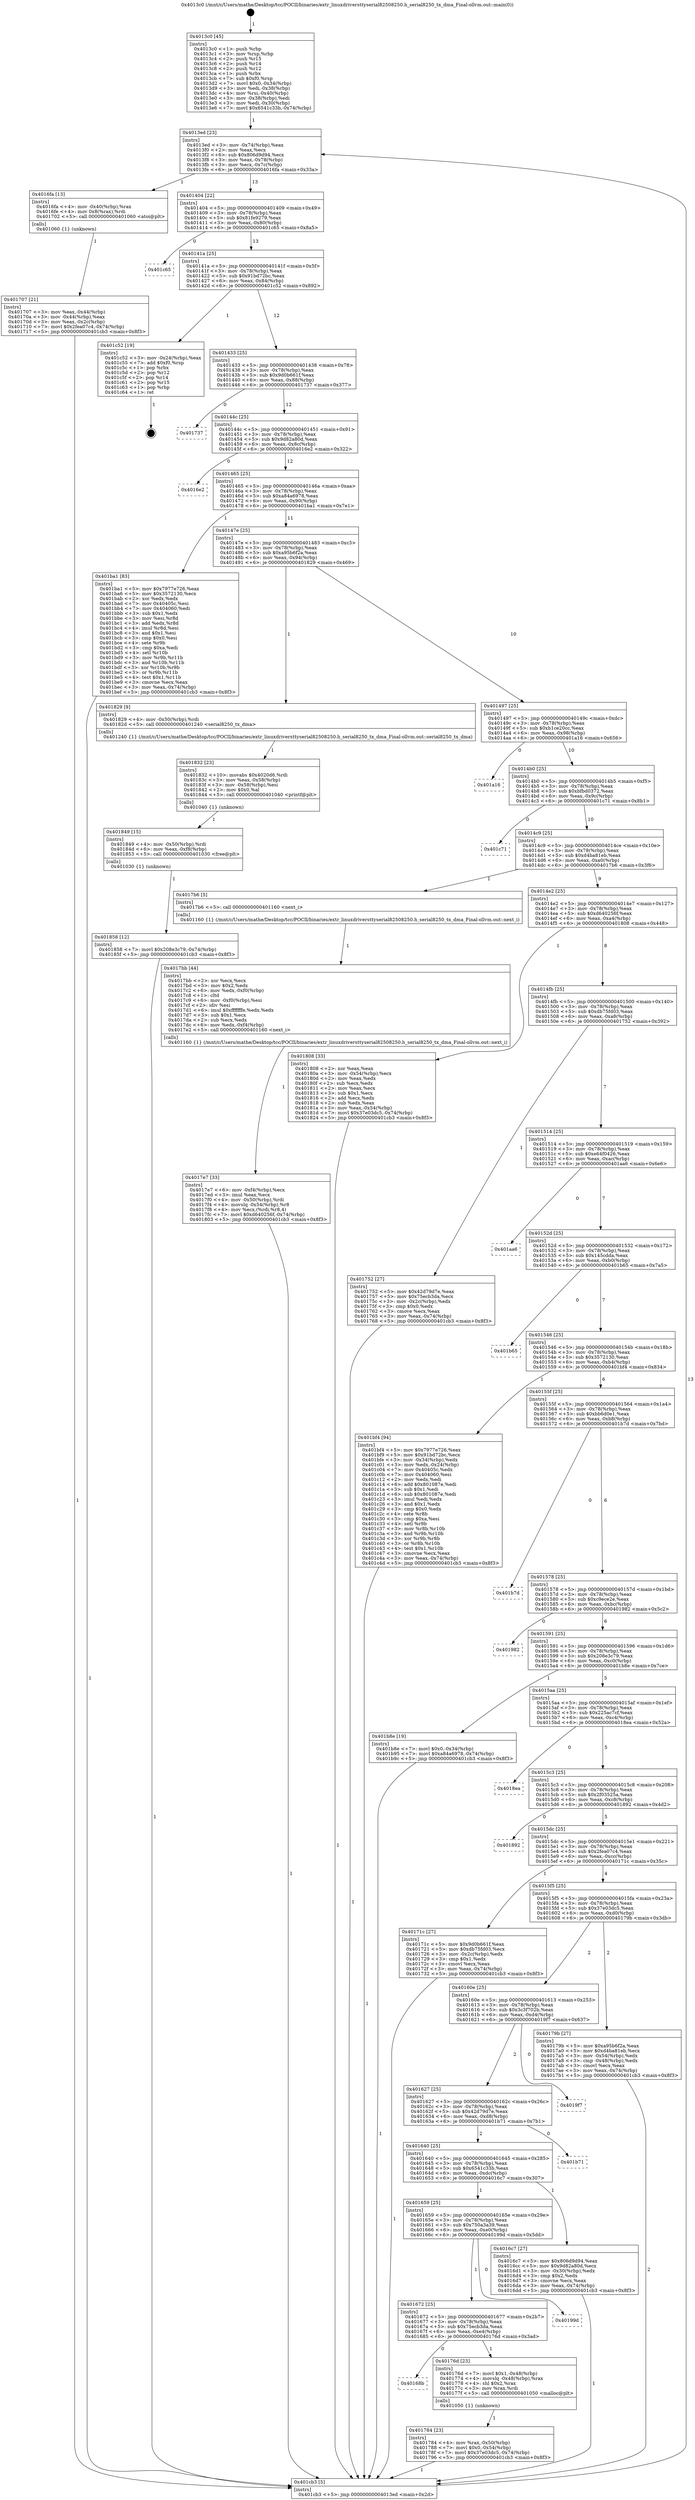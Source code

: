digraph "0x4013c0" {
  label = "0x4013c0 (/mnt/c/Users/mathe/Desktop/tcc/POCII/binaries/extr_linuxdriversttyserial82508250.h_serial8250_tx_dma_Final-ollvm.out::main(0))"
  labelloc = "t"
  node[shape=record]

  Entry [label="",width=0.3,height=0.3,shape=circle,fillcolor=black,style=filled]
  "0x4013ed" [label="{
     0x4013ed [23]\l
     | [instrs]\l
     &nbsp;&nbsp;0x4013ed \<+3\>: mov -0x74(%rbp),%eax\l
     &nbsp;&nbsp;0x4013f0 \<+2\>: mov %eax,%ecx\l
     &nbsp;&nbsp;0x4013f2 \<+6\>: sub $0x806d9d94,%ecx\l
     &nbsp;&nbsp;0x4013f8 \<+3\>: mov %eax,-0x78(%rbp)\l
     &nbsp;&nbsp;0x4013fb \<+3\>: mov %ecx,-0x7c(%rbp)\l
     &nbsp;&nbsp;0x4013fe \<+6\>: je 00000000004016fa \<main+0x33a\>\l
  }"]
  "0x4016fa" [label="{
     0x4016fa [13]\l
     | [instrs]\l
     &nbsp;&nbsp;0x4016fa \<+4\>: mov -0x40(%rbp),%rax\l
     &nbsp;&nbsp;0x4016fe \<+4\>: mov 0x8(%rax),%rdi\l
     &nbsp;&nbsp;0x401702 \<+5\>: call 0000000000401060 \<atoi@plt\>\l
     | [calls]\l
     &nbsp;&nbsp;0x401060 \{1\} (unknown)\l
  }"]
  "0x401404" [label="{
     0x401404 [22]\l
     | [instrs]\l
     &nbsp;&nbsp;0x401404 \<+5\>: jmp 0000000000401409 \<main+0x49\>\l
     &nbsp;&nbsp;0x401409 \<+3\>: mov -0x78(%rbp),%eax\l
     &nbsp;&nbsp;0x40140c \<+5\>: sub $0x81fe9279,%eax\l
     &nbsp;&nbsp;0x401411 \<+3\>: mov %eax,-0x80(%rbp)\l
     &nbsp;&nbsp;0x401414 \<+6\>: je 0000000000401c65 \<main+0x8a5\>\l
  }"]
  Exit [label="",width=0.3,height=0.3,shape=circle,fillcolor=black,style=filled,peripheries=2]
  "0x401c65" [label="{
     0x401c65\l
  }", style=dashed]
  "0x40141a" [label="{
     0x40141a [25]\l
     | [instrs]\l
     &nbsp;&nbsp;0x40141a \<+5\>: jmp 000000000040141f \<main+0x5f\>\l
     &nbsp;&nbsp;0x40141f \<+3\>: mov -0x78(%rbp),%eax\l
     &nbsp;&nbsp;0x401422 \<+5\>: sub $0x91bd72bc,%eax\l
     &nbsp;&nbsp;0x401427 \<+6\>: mov %eax,-0x84(%rbp)\l
     &nbsp;&nbsp;0x40142d \<+6\>: je 0000000000401c52 \<main+0x892\>\l
  }"]
  "0x401858" [label="{
     0x401858 [12]\l
     | [instrs]\l
     &nbsp;&nbsp;0x401858 \<+7\>: movl $0x208e3c79,-0x74(%rbp)\l
     &nbsp;&nbsp;0x40185f \<+5\>: jmp 0000000000401cb3 \<main+0x8f3\>\l
  }"]
  "0x401c52" [label="{
     0x401c52 [19]\l
     | [instrs]\l
     &nbsp;&nbsp;0x401c52 \<+3\>: mov -0x24(%rbp),%eax\l
     &nbsp;&nbsp;0x401c55 \<+7\>: add $0xf0,%rsp\l
     &nbsp;&nbsp;0x401c5c \<+1\>: pop %rbx\l
     &nbsp;&nbsp;0x401c5d \<+2\>: pop %r12\l
     &nbsp;&nbsp;0x401c5f \<+2\>: pop %r14\l
     &nbsp;&nbsp;0x401c61 \<+2\>: pop %r15\l
     &nbsp;&nbsp;0x401c63 \<+1\>: pop %rbp\l
     &nbsp;&nbsp;0x401c64 \<+1\>: ret\l
  }"]
  "0x401433" [label="{
     0x401433 [25]\l
     | [instrs]\l
     &nbsp;&nbsp;0x401433 \<+5\>: jmp 0000000000401438 \<main+0x78\>\l
     &nbsp;&nbsp;0x401438 \<+3\>: mov -0x78(%rbp),%eax\l
     &nbsp;&nbsp;0x40143b \<+5\>: sub $0x9d0b661f,%eax\l
     &nbsp;&nbsp;0x401440 \<+6\>: mov %eax,-0x88(%rbp)\l
     &nbsp;&nbsp;0x401446 \<+6\>: je 0000000000401737 \<main+0x377\>\l
  }"]
  "0x401849" [label="{
     0x401849 [15]\l
     | [instrs]\l
     &nbsp;&nbsp;0x401849 \<+4\>: mov -0x50(%rbp),%rdi\l
     &nbsp;&nbsp;0x40184d \<+6\>: mov %eax,-0xf8(%rbp)\l
     &nbsp;&nbsp;0x401853 \<+5\>: call 0000000000401030 \<free@plt\>\l
     | [calls]\l
     &nbsp;&nbsp;0x401030 \{1\} (unknown)\l
  }"]
  "0x401737" [label="{
     0x401737\l
  }", style=dashed]
  "0x40144c" [label="{
     0x40144c [25]\l
     | [instrs]\l
     &nbsp;&nbsp;0x40144c \<+5\>: jmp 0000000000401451 \<main+0x91\>\l
     &nbsp;&nbsp;0x401451 \<+3\>: mov -0x78(%rbp),%eax\l
     &nbsp;&nbsp;0x401454 \<+5\>: sub $0x9d82a80d,%eax\l
     &nbsp;&nbsp;0x401459 \<+6\>: mov %eax,-0x8c(%rbp)\l
     &nbsp;&nbsp;0x40145f \<+6\>: je 00000000004016e2 \<main+0x322\>\l
  }"]
  "0x401832" [label="{
     0x401832 [23]\l
     | [instrs]\l
     &nbsp;&nbsp;0x401832 \<+10\>: movabs $0x4020d6,%rdi\l
     &nbsp;&nbsp;0x40183c \<+3\>: mov %eax,-0x58(%rbp)\l
     &nbsp;&nbsp;0x40183f \<+3\>: mov -0x58(%rbp),%esi\l
     &nbsp;&nbsp;0x401842 \<+2\>: mov $0x0,%al\l
     &nbsp;&nbsp;0x401844 \<+5\>: call 0000000000401040 \<printf@plt\>\l
     | [calls]\l
     &nbsp;&nbsp;0x401040 \{1\} (unknown)\l
  }"]
  "0x4016e2" [label="{
     0x4016e2\l
  }", style=dashed]
  "0x401465" [label="{
     0x401465 [25]\l
     | [instrs]\l
     &nbsp;&nbsp;0x401465 \<+5\>: jmp 000000000040146a \<main+0xaa\>\l
     &nbsp;&nbsp;0x40146a \<+3\>: mov -0x78(%rbp),%eax\l
     &nbsp;&nbsp;0x40146d \<+5\>: sub $0xa84a6978,%eax\l
     &nbsp;&nbsp;0x401472 \<+6\>: mov %eax,-0x90(%rbp)\l
     &nbsp;&nbsp;0x401478 \<+6\>: je 0000000000401ba1 \<main+0x7e1\>\l
  }"]
  "0x4017e7" [label="{
     0x4017e7 [33]\l
     | [instrs]\l
     &nbsp;&nbsp;0x4017e7 \<+6\>: mov -0xf4(%rbp),%ecx\l
     &nbsp;&nbsp;0x4017ed \<+3\>: imul %eax,%ecx\l
     &nbsp;&nbsp;0x4017f0 \<+4\>: mov -0x50(%rbp),%rdi\l
     &nbsp;&nbsp;0x4017f4 \<+4\>: movslq -0x54(%rbp),%r8\l
     &nbsp;&nbsp;0x4017f8 \<+4\>: mov %ecx,(%rdi,%r8,4)\l
     &nbsp;&nbsp;0x4017fc \<+7\>: movl $0xd640256f,-0x74(%rbp)\l
     &nbsp;&nbsp;0x401803 \<+5\>: jmp 0000000000401cb3 \<main+0x8f3\>\l
  }"]
  "0x401ba1" [label="{
     0x401ba1 [83]\l
     | [instrs]\l
     &nbsp;&nbsp;0x401ba1 \<+5\>: mov $0x7977e726,%eax\l
     &nbsp;&nbsp;0x401ba6 \<+5\>: mov $0x3572130,%ecx\l
     &nbsp;&nbsp;0x401bab \<+2\>: xor %edx,%edx\l
     &nbsp;&nbsp;0x401bad \<+7\>: mov 0x40405c,%esi\l
     &nbsp;&nbsp;0x401bb4 \<+7\>: mov 0x404060,%edi\l
     &nbsp;&nbsp;0x401bbb \<+3\>: sub $0x1,%edx\l
     &nbsp;&nbsp;0x401bbe \<+3\>: mov %esi,%r8d\l
     &nbsp;&nbsp;0x401bc1 \<+3\>: add %edx,%r8d\l
     &nbsp;&nbsp;0x401bc4 \<+4\>: imul %r8d,%esi\l
     &nbsp;&nbsp;0x401bc8 \<+3\>: and $0x1,%esi\l
     &nbsp;&nbsp;0x401bcb \<+3\>: cmp $0x0,%esi\l
     &nbsp;&nbsp;0x401bce \<+4\>: sete %r9b\l
     &nbsp;&nbsp;0x401bd2 \<+3\>: cmp $0xa,%edi\l
     &nbsp;&nbsp;0x401bd5 \<+4\>: setl %r10b\l
     &nbsp;&nbsp;0x401bd9 \<+3\>: mov %r9b,%r11b\l
     &nbsp;&nbsp;0x401bdc \<+3\>: and %r10b,%r11b\l
     &nbsp;&nbsp;0x401bdf \<+3\>: xor %r10b,%r9b\l
     &nbsp;&nbsp;0x401be2 \<+3\>: or %r9b,%r11b\l
     &nbsp;&nbsp;0x401be5 \<+4\>: test $0x1,%r11b\l
     &nbsp;&nbsp;0x401be9 \<+3\>: cmovne %ecx,%eax\l
     &nbsp;&nbsp;0x401bec \<+3\>: mov %eax,-0x74(%rbp)\l
     &nbsp;&nbsp;0x401bef \<+5\>: jmp 0000000000401cb3 \<main+0x8f3\>\l
  }"]
  "0x40147e" [label="{
     0x40147e [25]\l
     | [instrs]\l
     &nbsp;&nbsp;0x40147e \<+5\>: jmp 0000000000401483 \<main+0xc3\>\l
     &nbsp;&nbsp;0x401483 \<+3\>: mov -0x78(%rbp),%eax\l
     &nbsp;&nbsp;0x401486 \<+5\>: sub $0xa95b6f2a,%eax\l
     &nbsp;&nbsp;0x40148b \<+6\>: mov %eax,-0x94(%rbp)\l
     &nbsp;&nbsp;0x401491 \<+6\>: je 0000000000401829 \<main+0x469\>\l
  }"]
  "0x4017bb" [label="{
     0x4017bb [44]\l
     | [instrs]\l
     &nbsp;&nbsp;0x4017bb \<+2\>: xor %ecx,%ecx\l
     &nbsp;&nbsp;0x4017bd \<+5\>: mov $0x2,%edx\l
     &nbsp;&nbsp;0x4017c2 \<+6\>: mov %edx,-0xf0(%rbp)\l
     &nbsp;&nbsp;0x4017c8 \<+1\>: cltd\l
     &nbsp;&nbsp;0x4017c9 \<+6\>: mov -0xf0(%rbp),%esi\l
     &nbsp;&nbsp;0x4017cf \<+2\>: idiv %esi\l
     &nbsp;&nbsp;0x4017d1 \<+6\>: imul $0xfffffffe,%edx,%edx\l
     &nbsp;&nbsp;0x4017d7 \<+3\>: sub $0x1,%ecx\l
     &nbsp;&nbsp;0x4017da \<+2\>: sub %ecx,%edx\l
     &nbsp;&nbsp;0x4017dc \<+6\>: mov %edx,-0xf4(%rbp)\l
     &nbsp;&nbsp;0x4017e2 \<+5\>: call 0000000000401160 \<next_i\>\l
     | [calls]\l
     &nbsp;&nbsp;0x401160 \{1\} (/mnt/c/Users/mathe/Desktop/tcc/POCII/binaries/extr_linuxdriversttyserial82508250.h_serial8250_tx_dma_Final-ollvm.out::next_i)\l
  }"]
  "0x401829" [label="{
     0x401829 [9]\l
     | [instrs]\l
     &nbsp;&nbsp;0x401829 \<+4\>: mov -0x50(%rbp),%rdi\l
     &nbsp;&nbsp;0x40182d \<+5\>: call 0000000000401240 \<serial8250_tx_dma\>\l
     | [calls]\l
     &nbsp;&nbsp;0x401240 \{1\} (/mnt/c/Users/mathe/Desktop/tcc/POCII/binaries/extr_linuxdriversttyserial82508250.h_serial8250_tx_dma_Final-ollvm.out::serial8250_tx_dma)\l
  }"]
  "0x401497" [label="{
     0x401497 [25]\l
     | [instrs]\l
     &nbsp;&nbsp;0x401497 \<+5\>: jmp 000000000040149c \<main+0xdc\>\l
     &nbsp;&nbsp;0x40149c \<+3\>: mov -0x78(%rbp),%eax\l
     &nbsp;&nbsp;0x40149f \<+5\>: sub $0xb1ce20cc,%eax\l
     &nbsp;&nbsp;0x4014a4 \<+6\>: mov %eax,-0x98(%rbp)\l
     &nbsp;&nbsp;0x4014aa \<+6\>: je 0000000000401a16 \<main+0x656\>\l
  }"]
  "0x401784" [label="{
     0x401784 [23]\l
     | [instrs]\l
     &nbsp;&nbsp;0x401784 \<+4\>: mov %rax,-0x50(%rbp)\l
     &nbsp;&nbsp;0x401788 \<+7\>: movl $0x0,-0x54(%rbp)\l
     &nbsp;&nbsp;0x40178f \<+7\>: movl $0x37e03dc5,-0x74(%rbp)\l
     &nbsp;&nbsp;0x401796 \<+5\>: jmp 0000000000401cb3 \<main+0x8f3\>\l
  }"]
  "0x401a16" [label="{
     0x401a16\l
  }", style=dashed]
  "0x4014b0" [label="{
     0x4014b0 [25]\l
     | [instrs]\l
     &nbsp;&nbsp;0x4014b0 \<+5\>: jmp 00000000004014b5 \<main+0xf5\>\l
     &nbsp;&nbsp;0x4014b5 \<+3\>: mov -0x78(%rbp),%eax\l
     &nbsp;&nbsp;0x4014b8 \<+5\>: sub $0xbfbd0372,%eax\l
     &nbsp;&nbsp;0x4014bd \<+6\>: mov %eax,-0x9c(%rbp)\l
     &nbsp;&nbsp;0x4014c3 \<+6\>: je 0000000000401c71 \<main+0x8b1\>\l
  }"]
  "0x40168b" [label="{
     0x40168b\l
  }", style=dashed]
  "0x401c71" [label="{
     0x401c71\l
  }", style=dashed]
  "0x4014c9" [label="{
     0x4014c9 [25]\l
     | [instrs]\l
     &nbsp;&nbsp;0x4014c9 \<+5\>: jmp 00000000004014ce \<main+0x10e\>\l
     &nbsp;&nbsp;0x4014ce \<+3\>: mov -0x78(%rbp),%eax\l
     &nbsp;&nbsp;0x4014d1 \<+5\>: sub $0xd4ba81eb,%eax\l
     &nbsp;&nbsp;0x4014d6 \<+6\>: mov %eax,-0xa0(%rbp)\l
     &nbsp;&nbsp;0x4014dc \<+6\>: je 00000000004017b6 \<main+0x3f6\>\l
  }"]
  "0x40176d" [label="{
     0x40176d [23]\l
     | [instrs]\l
     &nbsp;&nbsp;0x40176d \<+7\>: movl $0x1,-0x48(%rbp)\l
     &nbsp;&nbsp;0x401774 \<+4\>: movslq -0x48(%rbp),%rax\l
     &nbsp;&nbsp;0x401778 \<+4\>: shl $0x2,%rax\l
     &nbsp;&nbsp;0x40177c \<+3\>: mov %rax,%rdi\l
     &nbsp;&nbsp;0x40177f \<+5\>: call 0000000000401050 \<malloc@plt\>\l
     | [calls]\l
     &nbsp;&nbsp;0x401050 \{1\} (unknown)\l
  }"]
  "0x4017b6" [label="{
     0x4017b6 [5]\l
     | [instrs]\l
     &nbsp;&nbsp;0x4017b6 \<+5\>: call 0000000000401160 \<next_i\>\l
     | [calls]\l
     &nbsp;&nbsp;0x401160 \{1\} (/mnt/c/Users/mathe/Desktop/tcc/POCII/binaries/extr_linuxdriversttyserial82508250.h_serial8250_tx_dma_Final-ollvm.out::next_i)\l
  }"]
  "0x4014e2" [label="{
     0x4014e2 [25]\l
     | [instrs]\l
     &nbsp;&nbsp;0x4014e2 \<+5\>: jmp 00000000004014e7 \<main+0x127\>\l
     &nbsp;&nbsp;0x4014e7 \<+3\>: mov -0x78(%rbp),%eax\l
     &nbsp;&nbsp;0x4014ea \<+5\>: sub $0xd640256f,%eax\l
     &nbsp;&nbsp;0x4014ef \<+6\>: mov %eax,-0xa4(%rbp)\l
     &nbsp;&nbsp;0x4014f5 \<+6\>: je 0000000000401808 \<main+0x448\>\l
  }"]
  "0x401672" [label="{
     0x401672 [25]\l
     | [instrs]\l
     &nbsp;&nbsp;0x401672 \<+5\>: jmp 0000000000401677 \<main+0x2b7\>\l
     &nbsp;&nbsp;0x401677 \<+3\>: mov -0x78(%rbp),%eax\l
     &nbsp;&nbsp;0x40167a \<+5\>: sub $0x75ecb3da,%eax\l
     &nbsp;&nbsp;0x40167f \<+6\>: mov %eax,-0xe4(%rbp)\l
     &nbsp;&nbsp;0x401685 \<+6\>: je 000000000040176d \<main+0x3ad\>\l
  }"]
  "0x401808" [label="{
     0x401808 [33]\l
     | [instrs]\l
     &nbsp;&nbsp;0x401808 \<+2\>: xor %eax,%eax\l
     &nbsp;&nbsp;0x40180a \<+3\>: mov -0x54(%rbp),%ecx\l
     &nbsp;&nbsp;0x40180d \<+2\>: mov %eax,%edx\l
     &nbsp;&nbsp;0x40180f \<+2\>: sub %ecx,%edx\l
     &nbsp;&nbsp;0x401811 \<+2\>: mov %eax,%ecx\l
     &nbsp;&nbsp;0x401813 \<+3\>: sub $0x1,%ecx\l
     &nbsp;&nbsp;0x401816 \<+2\>: add %ecx,%edx\l
     &nbsp;&nbsp;0x401818 \<+2\>: sub %edx,%eax\l
     &nbsp;&nbsp;0x40181a \<+3\>: mov %eax,-0x54(%rbp)\l
     &nbsp;&nbsp;0x40181d \<+7\>: movl $0x37e03dc5,-0x74(%rbp)\l
     &nbsp;&nbsp;0x401824 \<+5\>: jmp 0000000000401cb3 \<main+0x8f3\>\l
  }"]
  "0x4014fb" [label="{
     0x4014fb [25]\l
     | [instrs]\l
     &nbsp;&nbsp;0x4014fb \<+5\>: jmp 0000000000401500 \<main+0x140\>\l
     &nbsp;&nbsp;0x401500 \<+3\>: mov -0x78(%rbp),%eax\l
     &nbsp;&nbsp;0x401503 \<+5\>: sub $0xdb75fd03,%eax\l
     &nbsp;&nbsp;0x401508 \<+6\>: mov %eax,-0xa8(%rbp)\l
     &nbsp;&nbsp;0x40150e \<+6\>: je 0000000000401752 \<main+0x392\>\l
  }"]
  "0x40199d" [label="{
     0x40199d\l
  }", style=dashed]
  "0x401752" [label="{
     0x401752 [27]\l
     | [instrs]\l
     &nbsp;&nbsp;0x401752 \<+5\>: mov $0x42d79d7e,%eax\l
     &nbsp;&nbsp;0x401757 \<+5\>: mov $0x75ecb3da,%ecx\l
     &nbsp;&nbsp;0x40175c \<+3\>: mov -0x2c(%rbp),%edx\l
     &nbsp;&nbsp;0x40175f \<+3\>: cmp $0x0,%edx\l
     &nbsp;&nbsp;0x401762 \<+3\>: cmove %ecx,%eax\l
     &nbsp;&nbsp;0x401765 \<+3\>: mov %eax,-0x74(%rbp)\l
     &nbsp;&nbsp;0x401768 \<+5\>: jmp 0000000000401cb3 \<main+0x8f3\>\l
  }"]
  "0x401514" [label="{
     0x401514 [25]\l
     | [instrs]\l
     &nbsp;&nbsp;0x401514 \<+5\>: jmp 0000000000401519 \<main+0x159\>\l
     &nbsp;&nbsp;0x401519 \<+3\>: mov -0x78(%rbp),%eax\l
     &nbsp;&nbsp;0x40151c \<+5\>: sub $0xe64f0426,%eax\l
     &nbsp;&nbsp;0x401521 \<+6\>: mov %eax,-0xac(%rbp)\l
     &nbsp;&nbsp;0x401527 \<+6\>: je 0000000000401aa6 \<main+0x6e6\>\l
  }"]
  "0x401707" [label="{
     0x401707 [21]\l
     | [instrs]\l
     &nbsp;&nbsp;0x401707 \<+3\>: mov %eax,-0x44(%rbp)\l
     &nbsp;&nbsp;0x40170a \<+3\>: mov -0x44(%rbp),%eax\l
     &nbsp;&nbsp;0x40170d \<+3\>: mov %eax,-0x2c(%rbp)\l
     &nbsp;&nbsp;0x401710 \<+7\>: movl $0x2fea07c4,-0x74(%rbp)\l
     &nbsp;&nbsp;0x401717 \<+5\>: jmp 0000000000401cb3 \<main+0x8f3\>\l
  }"]
  "0x401aa6" [label="{
     0x401aa6\l
  }", style=dashed]
  "0x40152d" [label="{
     0x40152d [25]\l
     | [instrs]\l
     &nbsp;&nbsp;0x40152d \<+5\>: jmp 0000000000401532 \<main+0x172\>\l
     &nbsp;&nbsp;0x401532 \<+3\>: mov -0x78(%rbp),%eax\l
     &nbsp;&nbsp;0x401535 \<+5\>: sub $0x145cdda,%eax\l
     &nbsp;&nbsp;0x40153a \<+6\>: mov %eax,-0xb0(%rbp)\l
     &nbsp;&nbsp;0x401540 \<+6\>: je 0000000000401b65 \<main+0x7a5\>\l
  }"]
  "0x4013c0" [label="{
     0x4013c0 [45]\l
     | [instrs]\l
     &nbsp;&nbsp;0x4013c0 \<+1\>: push %rbp\l
     &nbsp;&nbsp;0x4013c1 \<+3\>: mov %rsp,%rbp\l
     &nbsp;&nbsp;0x4013c4 \<+2\>: push %r15\l
     &nbsp;&nbsp;0x4013c6 \<+2\>: push %r14\l
     &nbsp;&nbsp;0x4013c8 \<+2\>: push %r12\l
     &nbsp;&nbsp;0x4013ca \<+1\>: push %rbx\l
     &nbsp;&nbsp;0x4013cb \<+7\>: sub $0xf0,%rsp\l
     &nbsp;&nbsp;0x4013d2 \<+7\>: movl $0x0,-0x34(%rbp)\l
     &nbsp;&nbsp;0x4013d9 \<+3\>: mov %edi,-0x38(%rbp)\l
     &nbsp;&nbsp;0x4013dc \<+4\>: mov %rsi,-0x40(%rbp)\l
     &nbsp;&nbsp;0x4013e0 \<+3\>: mov -0x38(%rbp),%edi\l
     &nbsp;&nbsp;0x4013e3 \<+3\>: mov %edi,-0x30(%rbp)\l
     &nbsp;&nbsp;0x4013e6 \<+7\>: movl $0x6541c33b,-0x74(%rbp)\l
  }"]
  "0x401b65" [label="{
     0x401b65\l
  }", style=dashed]
  "0x401546" [label="{
     0x401546 [25]\l
     | [instrs]\l
     &nbsp;&nbsp;0x401546 \<+5\>: jmp 000000000040154b \<main+0x18b\>\l
     &nbsp;&nbsp;0x40154b \<+3\>: mov -0x78(%rbp),%eax\l
     &nbsp;&nbsp;0x40154e \<+5\>: sub $0x3572130,%eax\l
     &nbsp;&nbsp;0x401553 \<+6\>: mov %eax,-0xb4(%rbp)\l
     &nbsp;&nbsp;0x401559 \<+6\>: je 0000000000401bf4 \<main+0x834\>\l
  }"]
  "0x401cb3" [label="{
     0x401cb3 [5]\l
     | [instrs]\l
     &nbsp;&nbsp;0x401cb3 \<+5\>: jmp 00000000004013ed \<main+0x2d\>\l
  }"]
  "0x401bf4" [label="{
     0x401bf4 [94]\l
     | [instrs]\l
     &nbsp;&nbsp;0x401bf4 \<+5\>: mov $0x7977e726,%eax\l
     &nbsp;&nbsp;0x401bf9 \<+5\>: mov $0x91bd72bc,%ecx\l
     &nbsp;&nbsp;0x401bfe \<+3\>: mov -0x34(%rbp),%edx\l
     &nbsp;&nbsp;0x401c01 \<+3\>: mov %edx,-0x24(%rbp)\l
     &nbsp;&nbsp;0x401c04 \<+7\>: mov 0x40405c,%edx\l
     &nbsp;&nbsp;0x401c0b \<+7\>: mov 0x404060,%esi\l
     &nbsp;&nbsp;0x401c12 \<+2\>: mov %edx,%edi\l
     &nbsp;&nbsp;0x401c14 \<+6\>: add $0x801087e,%edi\l
     &nbsp;&nbsp;0x401c1a \<+3\>: sub $0x1,%edi\l
     &nbsp;&nbsp;0x401c1d \<+6\>: sub $0x801087e,%edi\l
     &nbsp;&nbsp;0x401c23 \<+3\>: imul %edi,%edx\l
     &nbsp;&nbsp;0x401c26 \<+3\>: and $0x1,%edx\l
     &nbsp;&nbsp;0x401c29 \<+3\>: cmp $0x0,%edx\l
     &nbsp;&nbsp;0x401c2c \<+4\>: sete %r8b\l
     &nbsp;&nbsp;0x401c30 \<+3\>: cmp $0xa,%esi\l
     &nbsp;&nbsp;0x401c33 \<+4\>: setl %r9b\l
     &nbsp;&nbsp;0x401c37 \<+3\>: mov %r8b,%r10b\l
     &nbsp;&nbsp;0x401c3a \<+3\>: and %r9b,%r10b\l
     &nbsp;&nbsp;0x401c3d \<+3\>: xor %r9b,%r8b\l
     &nbsp;&nbsp;0x401c40 \<+3\>: or %r8b,%r10b\l
     &nbsp;&nbsp;0x401c43 \<+4\>: test $0x1,%r10b\l
     &nbsp;&nbsp;0x401c47 \<+3\>: cmovne %ecx,%eax\l
     &nbsp;&nbsp;0x401c4a \<+3\>: mov %eax,-0x74(%rbp)\l
     &nbsp;&nbsp;0x401c4d \<+5\>: jmp 0000000000401cb3 \<main+0x8f3\>\l
  }"]
  "0x40155f" [label="{
     0x40155f [25]\l
     | [instrs]\l
     &nbsp;&nbsp;0x40155f \<+5\>: jmp 0000000000401564 \<main+0x1a4\>\l
     &nbsp;&nbsp;0x401564 \<+3\>: mov -0x78(%rbp),%eax\l
     &nbsp;&nbsp;0x401567 \<+5\>: sub $0xbb6d0e1,%eax\l
     &nbsp;&nbsp;0x40156c \<+6\>: mov %eax,-0xb8(%rbp)\l
     &nbsp;&nbsp;0x401572 \<+6\>: je 0000000000401b7d \<main+0x7bd\>\l
  }"]
  "0x401659" [label="{
     0x401659 [25]\l
     | [instrs]\l
     &nbsp;&nbsp;0x401659 \<+5\>: jmp 000000000040165e \<main+0x29e\>\l
     &nbsp;&nbsp;0x40165e \<+3\>: mov -0x78(%rbp),%eax\l
     &nbsp;&nbsp;0x401661 \<+5\>: sub $0x750a3a39,%eax\l
     &nbsp;&nbsp;0x401666 \<+6\>: mov %eax,-0xe0(%rbp)\l
     &nbsp;&nbsp;0x40166c \<+6\>: je 000000000040199d \<main+0x5dd\>\l
  }"]
  "0x401b7d" [label="{
     0x401b7d\l
  }", style=dashed]
  "0x401578" [label="{
     0x401578 [25]\l
     | [instrs]\l
     &nbsp;&nbsp;0x401578 \<+5\>: jmp 000000000040157d \<main+0x1bd\>\l
     &nbsp;&nbsp;0x40157d \<+3\>: mov -0x78(%rbp),%eax\l
     &nbsp;&nbsp;0x401580 \<+5\>: sub $0xc9ece2e,%eax\l
     &nbsp;&nbsp;0x401585 \<+6\>: mov %eax,-0xbc(%rbp)\l
     &nbsp;&nbsp;0x40158b \<+6\>: je 0000000000401982 \<main+0x5c2\>\l
  }"]
  "0x4016c7" [label="{
     0x4016c7 [27]\l
     | [instrs]\l
     &nbsp;&nbsp;0x4016c7 \<+5\>: mov $0x806d9d94,%eax\l
     &nbsp;&nbsp;0x4016cc \<+5\>: mov $0x9d82a80d,%ecx\l
     &nbsp;&nbsp;0x4016d1 \<+3\>: mov -0x30(%rbp),%edx\l
     &nbsp;&nbsp;0x4016d4 \<+3\>: cmp $0x2,%edx\l
     &nbsp;&nbsp;0x4016d7 \<+3\>: cmovne %ecx,%eax\l
     &nbsp;&nbsp;0x4016da \<+3\>: mov %eax,-0x74(%rbp)\l
     &nbsp;&nbsp;0x4016dd \<+5\>: jmp 0000000000401cb3 \<main+0x8f3\>\l
  }"]
  "0x401982" [label="{
     0x401982\l
  }", style=dashed]
  "0x401591" [label="{
     0x401591 [25]\l
     | [instrs]\l
     &nbsp;&nbsp;0x401591 \<+5\>: jmp 0000000000401596 \<main+0x1d6\>\l
     &nbsp;&nbsp;0x401596 \<+3\>: mov -0x78(%rbp),%eax\l
     &nbsp;&nbsp;0x401599 \<+5\>: sub $0x208e3c79,%eax\l
     &nbsp;&nbsp;0x40159e \<+6\>: mov %eax,-0xc0(%rbp)\l
     &nbsp;&nbsp;0x4015a4 \<+6\>: je 0000000000401b8e \<main+0x7ce\>\l
  }"]
  "0x401640" [label="{
     0x401640 [25]\l
     | [instrs]\l
     &nbsp;&nbsp;0x401640 \<+5\>: jmp 0000000000401645 \<main+0x285\>\l
     &nbsp;&nbsp;0x401645 \<+3\>: mov -0x78(%rbp),%eax\l
     &nbsp;&nbsp;0x401648 \<+5\>: sub $0x6541c33b,%eax\l
     &nbsp;&nbsp;0x40164d \<+6\>: mov %eax,-0xdc(%rbp)\l
     &nbsp;&nbsp;0x401653 \<+6\>: je 00000000004016c7 \<main+0x307\>\l
  }"]
  "0x401b8e" [label="{
     0x401b8e [19]\l
     | [instrs]\l
     &nbsp;&nbsp;0x401b8e \<+7\>: movl $0x0,-0x34(%rbp)\l
     &nbsp;&nbsp;0x401b95 \<+7\>: movl $0xa84a6978,-0x74(%rbp)\l
     &nbsp;&nbsp;0x401b9c \<+5\>: jmp 0000000000401cb3 \<main+0x8f3\>\l
  }"]
  "0x4015aa" [label="{
     0x4015aa [25]\l
     | [instrs]\l
     &nbsp;&nbsp;0x4015aa \<+5\>: jmp 00000000004015af \<main+0x1ef\>\l
     &nbsp;&nbsp;0x4015af \<+3\>: mov -0x78(%rbp),%eax\l
     &nbsp;&nbsp;0x4015b2 \<+5\>: sub $0x225ac7cf,%eax\l
     &nbsp;&nbsp;0x4015b7 \<+6\>: mov %eax,-0xc4(%rbp)\l
     &nbsp;&nbsp;0x4015bd \<+6\>: je 00000000004018ea \<main+0x52a\>\l
  }"]
  "0x401b71" [label="{
     0x401b71\l
  }", style=dashed]
  "0x4018ea" [label="{
     0x4018ea\l
  }", style=dashed]
  "0x4015c3" [label="{
     0x4015c3 [25]\l
     | [instrs]\l
     &nbsp;&nbsp;0x4015c3 \<+5\>: jmp 00000000004015c8 \<main+0x208\>\l
     &nbsp;&nbsp;0x4015c8 \<+3\>: mov -0x78(%rbp),%eax\l
     &nbsp;&nbsp;0x4015cb \<+5\>: sub $0x2f03525a,%eax\l
     &nbsp;&nbsp;0x4015d0 \<+6\>: mov %eax,-0xc8(%rbp)\l
     &nbsp;&nbsp;0x4015d6 \<+6\>: je 0000000000401892 \<main+0x4d2\>\l
  }"]
  "0x401627" [label="{
     0x401627 [25]\l
     | [instrs]\l
     &nbsp;&nbsp;0x401627 \<+5\>: jmp 000000000040162c \<main+0x26c\>\l
     &nbsp;&nbsp;0x40162c \<+3\>: mov -0x78(%rbp),%eax\l
     &nbsp;&nbsp;0x40162f \<+5\>: sub $0x42d79d7e,%eax\l
     &nbsp;&nbsp;0x401634 \<+6\>: mov %eax,-0xd8(%rbp)\l
     &nbsp;&nbsp;0x40163a \<+6\>: je 0000000000401b71 \<main+0x7b1\>\l
  }"]
  "0x401892" [label="{
     0x401892\l
  }", style=dashed]
  "0x4015dc" [label="{
     0x4015dc [25]\l
     | [instrs]\l
     &nbsp;&nbsp;0x4015dc \<+5\>: jmp 00000000004015e1 \<main+0x221\>\l
     &nbsp;&nbsp;0x4015e1 \<+3\>: mov -0x78(%rbp),%eax\l
     &nbsp;&nbsp;0x4015e4 \<+5\>: sub $0x2fea07c4,%eax\l
     &nbsp;&nbsp;0x4015e9 \<+6\>: mov %eax,-0xcc(%rbp)\l
     &nbsp;&nbsp;0x4015ef \<+6\>: je 000000000040171c \<main+0x35c\>\l
  }"]
  "0x4019f7" [label="{
     0x4019f7\l
  }", style=dashed]
  "0x40171c" [label="{
     0x40171c [27]\l
     | [instrs]\l
     &nbsp;&nbsp;0x40171c \<+5\>: mov $0x9d0b661f,%eax\l
     &nbsp;&nbsp;0x401721 \<+5\>: mov $0xdb75fd03,%ecx\l
     &nbsp;&nbsp;0x401726 \<+3\>: mov -0x2c(%rbp),%edx\l
     &nbsp;&nbsp;0x401729 \<+3\>: cmp $0x1,%edx\l
     &nbsp;&nbsp;0x40172c \<+3\>: cmovl %ecx,%eax\l
     &nbsp;&nbsp;0x40172f \<+3\>: mov %eax,-0x74(%rbp)\l
     &nbsp;&nbsp;0x401732 \<+5\>: jmp 0000000000401cb3 \<main+0x8f3\>\l
  }"]
  "0x4015f5" [label="{
     0x4015f5 [25]\l
     | [instrs]\l
     &nbsp;&nbsp;0x4015f5 \<+5\>: jmp 00000000004015fa \<main+0x23a\>\l
     &nbsp;&nbsp;0x4015fa \<+3\>: mov -0x78(%rbp),%eax\l
     &nbsp;&nbsp;0x4015fd \<+5\>: sub $0x37e03dc5,%eax\l
     &nbsp;&nbsp;0x401602 \<+6\>: mov %eax,-0xd0(%rbp)\l
     &nbsp;&nbsp;0x401608 \<+6\>: je 000000000040179b \<main+0x3db\>\l
  }"]
  "0x40160e" [label="{
     0x40160e [25]\l
     | [instrs]\l
     &nbsp;&nbsp;0x40160e \<+5\>: jmp 0000000000401613 \<main+0x253\>\l
     &nbsp;&nbsp;0x401613 \<+3\>: mov -0x78(%rbp),%eax\l
     &nbsp;&nbsp;0x401616 \<+5\>: sub $0x3c3f702b,%eax\l
     &nbsp;&nbsp;0x40161b \<+6\>: mov %eax,-0xd4(%rbp)\l
     &nbsp;&nbsp;0x401621 \<+6\>: je 00000000004019f7 \<main+0x637\>\l
  }"]
  "0x40179b" [label="{
     0x40179b [27]\l
     | [instrs]\l
     &nbsp;&nbsp;0x40179b \<+5\>: mov $0xa95b6f2a,%eax\l
     &nbsp;&nbsp;0x4017a0 \<+5\>: mov $0xd4ba81eb,%ecx\l
     &nbsp;&nbsp;0x4017a5 \<+3\>: mov -0x54(%rbp),%edx\l
     &nbsp;&nbsp;0x4017a8 \<+3\>: cmp -0x48(%rbp),%edx\l
     &nbsp;&nbsp;0x4017ab \<+3\>: cmovl %ecx,%eax\l
     &nbsp;&nbsp;0x4017ae \<+3\>: mov %eax,-0x74(%rbp)\l
     &nbsp;&nbsp;0x4017b1 \<+5\>: jmp 0000000000401cb3 \<main+0x8f3\>\l
  }"]
  Entry -> "0x4013c0" [label=" 1"]
  "0x4013ed" -> "0x4016fa" [label=" 1"]
  "0x4013ed" -> "0x401404" [label=" 13"]
  "0x401c52" -> Exit [label=" 1"]
  "0x401404" -> "0x401c65" [label=" 0"]
  "0x401404" -> "0x40141a" [label=" 13"]
  "0x401bf4" -> "0x401cb3" [label=" 1"]
  "0x40141a" -> "0x401c52" [label=" 1"]
  "0x40141a" -> "0x401433" [label=" 12"]
  "0x401ba1" -> "0x401cb3" [label=" 1"]
  "0x401433" -> "0x401737" [label=" 0"]
  "0x401433" -> "0x40144c" [label=" 12"]
  "0x401b8e" -> "0x401cb3" [label=" 1"]
  "0x40144c" -> "0x4016e2" [label=" 0"]
  "0x40144c" -> "0x401465" [label=" 12"]
  "0x401858" -> "0x401cb3" [label=" 1"]
  "0x401465" -> "0x401ba1" [label=" 1"]
  "0x401465" -> "0x40147e" [label=" 11"]
  "0x401849" -> "0x401858" [label=" 1"]
  "0x40147e" -> "0x401829" [label=" 1"]
  "0x40147e" -> "0x401497" [label=" 10"]
  "0x401832" -> "0x401849" [label=" 1"]
  "0x401497" -> "0x401a16" [label=" 0"]
  "0x401497" -> "0x4014b0" [label=" 10"]
  "0x401829" -> "0x401832" [label=" 1"]
  "0x4014b0" -> "0x401c71" [label=" 0"]
  "0x4014b0" -> "0x4014c9" [label=" 10"]
  "0x401808" -> "0x401cb3" [label=" 1"]
  "0x4014c9" -> "0x4017b6" [label=" 1"]
  "0x4014c9" -> "0x4014e2" [label=" 9"]
  "0x4017e7" -> "0x401cb3" [label=" 1"]
  "0x4014e2" -> "0x401808" [label=" 1"]
  "0x4014e2" -> "0x4014fb" [label=" 8"]
  "0x4017b6" -> "0x4017bb" [label=" 1"]
  "0x4014fb" -> "0x401752" [label=" 1"]
  "0x4014fb" -> "0x401514" [label=" 7"]
  "0x40179b" -> "0x401cb3" [label=" 2"]
  "0x401514" -> "0x401aa6" [label=" 0"]
  "0x401514" -> "0x40152d" [label=" 7"]
  "0x40176d" -> "0x401784" [label=" 1"]
  "0x40152d" -> "0x401b65" [label=" 0"]
  "0x40152d" -> "0x401546" [label=" 7"]
  "0x401672" -> "0x40168b" [label=" 0"]
  "0x401546" -> "0x401bf4" [label=" 1"]
  "0x401546" -> "0x40155f" [label=" 6"]
  "0x401672" -> "0x40176d" [label=" 1"]
  "0x40155f" -> "0x401b7d" [label=" 0"]
  "0x40155f" -> "0x401578" [label=" 6"]
  "0x4017bb" -> "0x4017e7" [label=" 1"]
  "0x401578" -> "0x401982" [label=" 0"]
  "0x401578" -> "0x401591" [label=" 6"]
  "0x401659" -> "0x401672" [label=" 1"]
  "0x401591" -> "0x401b8e" [label=" 1"]
  "0x401591" -> "0x4015aa" [label=" 5"]
  "0x401784" -> "0x401cb3" [label=" 1"]
  "0x4015aa" -> "0x4018ea" [label=" 0"]
  "0x4015aa" -> "0x4015c3" [label=" 5"]
  "0x401752" -> "0x401cb3" [label=" 1"]
  "0x4015c3" -> "0x401892" [label=" 0"]
  "0x4015c3" -> "0x4015dc" [label=" 5"]
  "0x401707" -> "0x401cb3" [label=" 1"]
  "0x4015dc" -> "0x40171c" [label=" 1"]
  "0x4015dc" -> "0x4015f5" [label=" 4"]
  "0x4016fa" -> "0x401707" [label=" 1"]
  "0x4015f5" -> "0x40179b" [label=" 2"]
  "0x4015f5" -> "0x40160e" [label=" 2"]
  "0x401cb3" -> "0x4013ed" [label=" 13"]
  "0x40160e" -> "0x4019f7" [label=" 0"]
  "0x40160e" -> "0x401627" [label=" 2"]
  "0x40171c" -> "0x401cb3" [label=" 1"]
  "0x401627" -> "0x401b71" [label=" 0"]
  "0x401627" -> "0x401640" [label=" 2"]
  "0x401659" -> "0x40199d" [label=" 0"]
  "0x401640" -> "0x4016c7" [label=" 1"]
  "0x401640" -> "0x401659" [label=" 1"]
  "0x4016c7" -> "0x401cb3" [label=" 1"]
  "0x4013c0" -> "0x4013ed" [label=" 1"]
}
